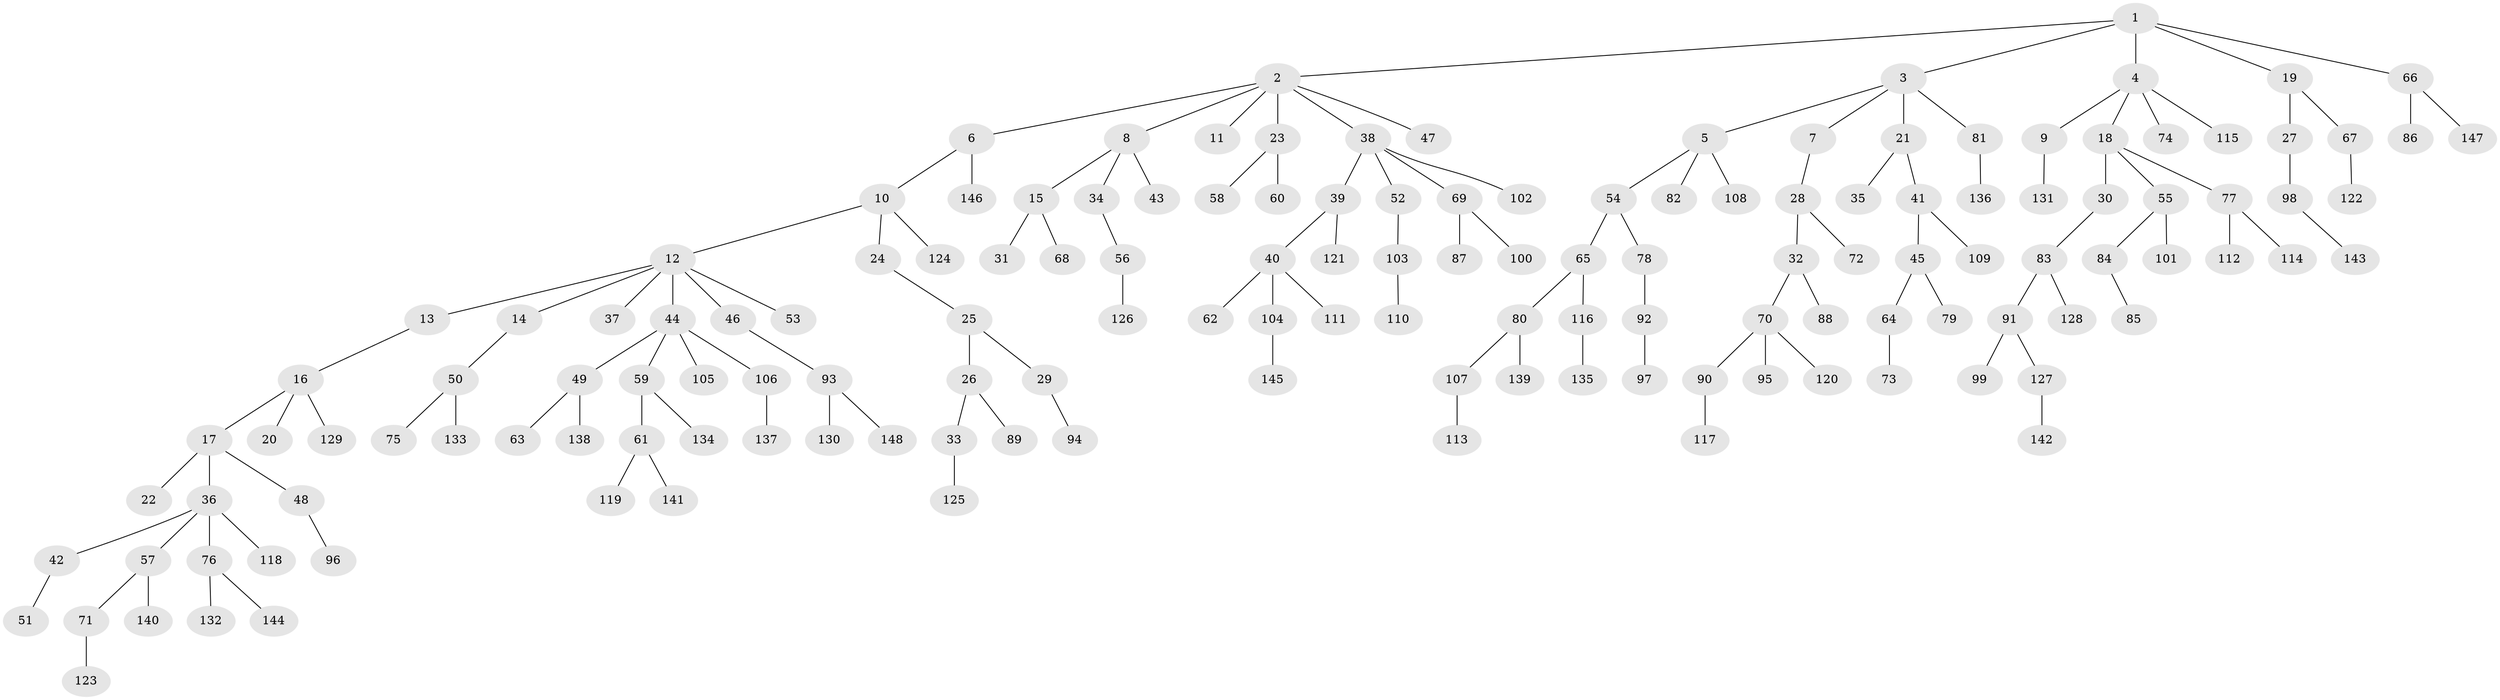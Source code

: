 // coarse degree distribution, {10: 0.011363636363636364, 5: 0.045454545454545456, 4: 0.056818181818181816, 2: 0.17045454545454544, 1: 0.6136363636363636, 7: 0.022727272727272728, 3: 0.06818181818181818, 8: 0.011363636363636364}
// Generated by graph-tools (version 1.1) at 2025/19/03/04/25 18:19:05]
// undirected, 148 vertices, 147 edges
graph export_dot {
graph [start="1"]
  node [color=gray90,style=filled];
  1;
  2;
  3;
  4;
  5;
  6;
  7;
  8;
  9;
  10;
  11;
  12;
  13;
  14;
  15;
  16;
  17;
  18;
  19;
  20;
  21;
  22;
  23;
  24;
  25;
  26;
  27;
  28;
  29;
  30;
  31;
  32;
  33;
  34;
  35;
  36;
  37;
  38;
  39;
  40;
  41;
  42;
  43;
  44;
  45;
  46;
  47;
  48;
  49;
  50;
  51;
  52;
  53;
  54;
  55;
  56;
  57;
  58;
  59;
  60;
  61;
  62;
  63;
  64;
  65;
  66;
  67;
  68;
  69;
  70;
  71;
  72;
  73;
  74;
  75;
  76;
  77;
  78;
  79;
  80;
  81;
  82;
  83;
  84;
  85;
  86;
  87;
  88;
  89;
  90;
  91;
  92;
  93;
  94;
  95;
  96;
  97;
  98;
  99;
  100;
  101;
  102;
  103;
  104;
  105;
  106;
  107;
  108;
  109;
  110;
  111;
  112;
  113;
  114;
  115;
  116;
  117;
  118;
  119;
  120;
  121;
  122;
  123;
  124;
  125;
  126;
  127;
  128;
  129;
  130;
  131;
  132;
  133;
  134;
  135;
  136;
  137;
  138;
  139;
  140;
  141;
  142;
  143;
  144;
  145;
  146;
  147;
  148;
  1 -- 2;
  1 -- 3;
  1 -- 4;
  1 -- 19;
  1 -- 66;
  2 -- 6;
  2 -- 8;
  2 -- 11;
  2 -- 23;
  2 -- 38;
  2 -- 47;
  3 -- 5;
  3 -- 7;
  3 -- 21;
  3 -- 81;
  4 -- 9;
  4 -- 18;
  4 -- 74;
  4 -- 115;
  5 -- 54;
  5 -- 82;
  5 -- 108;
  6 -- 10;
  6 -- 146;
  7 -- 28;
  8 -- 15;
  8 -- 34;
  8 -- 43;
  9 -- 131;
  10 -- 12;
  10 -- 24;
  10 -- 124;
  12 -- 13;
  12 -- 14;
  12 -- 37;
  12 -- 44;
  12 -- 46;
  12 -- 53;
  13 -- 16;
  14 -- 50;
  15 -- 31;
  15 -- 68;
  16 -- 17;
  16 -- 20;
  16 -- 129;
  17 -- 22;
  17 -- 36;
  17 -- 48;
  18 -- 30;
  18 -- 55;
  18 -- 77;
  19 -- 27;
  19 -- 67;
  21 -- 35;
  21 -- 41;
  23 -- 58;
  23 -- 60;
  24 -- 25;
  25 -- 26;
  25 -- 29;
  26 -- 33;
  26 -- 89;
  27 -- 98;
  28 -- 32;
  28 -- 72;
  29 -- 94;
  30 -- 83;
  32 -- 70;
  32 -- 88;
  33 -- 125;
  34 -- 56;
  36 -- 42;
  36 -- 57;
  36 -- 76;
  36 -- 118;
  38 -- 39;
  38 -- 52;
  38 -- 69;
  38 -- 102;
  39 -- 40;
  39 -- 121;
  40 -- 62;
  40 -- 104;
  40 -- 111;
  41 -- 45;
  41 -- 109;
  42 -- 51;
  44 -- 49;
  44 -- 59;
  44 -- 105;
  44 -- 106;
  45 -- 64;
  45 -- 79;
  46 -- 93;
  48 -- 96;
  49 -- 63;
  49 -- 138;
  50 -- 75;
  50 -- 133;
  52 -- 103;
  54 -- 65;
  54 -- 78;
  55 -- 84;
  55 -- 101;
  56 -- 126;
  57 -- 71;
  57 -- 140;
  59 -- 61;
  59 -- 134;
  61 -- 119;
  61 -- 141;
  64 -- 73;
  65 -- 80;
  65 -- 116;
  66 -- 86;
  66 -- 147;
  67 -- 122;
  69 -- 87;
  69 -- 100;
  70 -- 90;
  70 -- 95;
  70 -- 120;
  71 -- 123;
  76 -- 132;
  76 -- 144;
  77 -- 112;
  77 -- 114;
  78 -- 92;
  80 -- 107;
  80 -- 139;
  81 -- 136;
  83 -- 91;
  83 -- 128;
  84 -- 85;
  90 -- 117;
  91 -- 99;
  91 -- 127;
  92 -- 97;
  93 -- 130;
  93 -- 148;
  98 -- 143;
  103 -- 110;
  104 -- 145;
  106 -- 137;
  107 -- 113;
  116 -- 135;
  127 -- 142;
}
